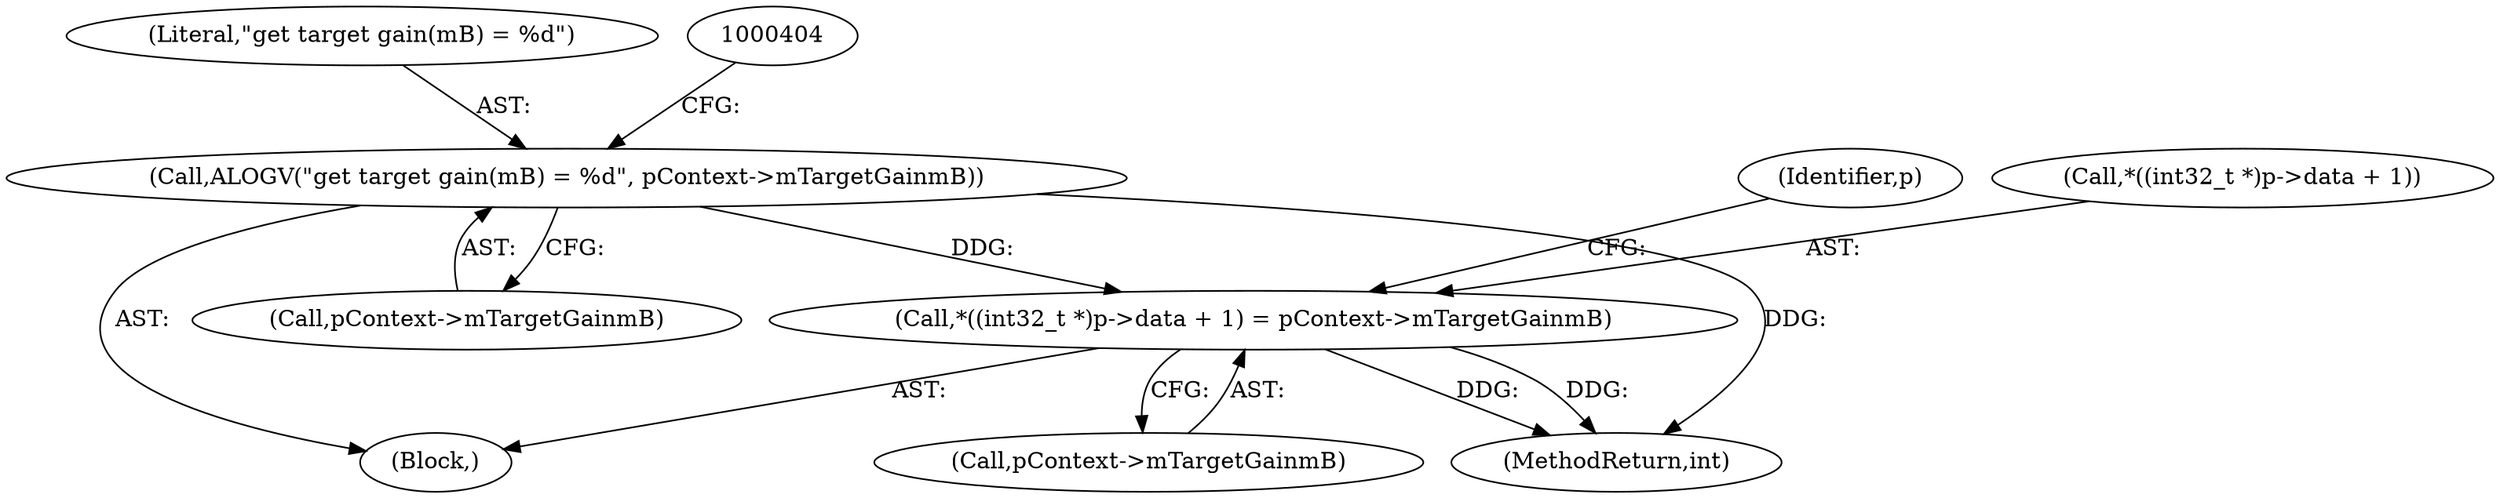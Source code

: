 digraph "0_Android_aeea52da00d210587fb3ed895de3d5f2e0264c88_3@pointer" {
"1000395" [label="(Call,ALOGV(\"get target gain(mB) = %d\", pContext->mTargetGainmB))"];
"1000400" [label="(Call,*((int32_t *)p->data + 1) = pContext->mTargetGainmB)"];
"1000395" [label="(Call,ALOGV(\"get target gain(mB) = %d\", pContext->mTargetGainmB))"];
"1000396" [label="(Literal,\"get target gain(mB) = %d\")"];
"1000397" [label="(Call,pContext->mTargetGainmB)"];
"1000400" [label="(Call,*((int32_t *)p->data + 1) = pContext->mTargetGainmB)"];
"1000555" [label="(MethodReturn,int)"];
"1000409" [label="(Call,pContext->mTargetGainmB)"];
"1000414" [label="(Identifier,p)"];
"1000393" [label="(Block,)"];
"1000401" [label="(Call,*((int32_t *)p->data + 1))"];
"1000395" -> "1000393"  [label="AST: "];
"1000395" -> "1000397"  [label="CFG: "];
"1000396" -> "1000395"  [label="AST: "];
"1000397" -> "1000395"  [label="AST: "];
"1000404" -> "1000395"  [label="CFG: "];
"1000395" -> "1000555"  [label="DDG: "];
"1000395" -> "1000400"  [label="DDG: "];
"1000400" -> "1000393"  [label="AST: "];
"1000400" -> "1000409"  [label="CFG: "];
"1000401" -> "1000400"  [label="AST: "];
"1000409" -> "1000400"  [label="AST: "];
"1000414" -> "1000400"  [label="CFG: "];
"1000400" -> "1000555"  [label="DDG: "];
"1000400" -> "1000555"  [label="DDG: "];
}
